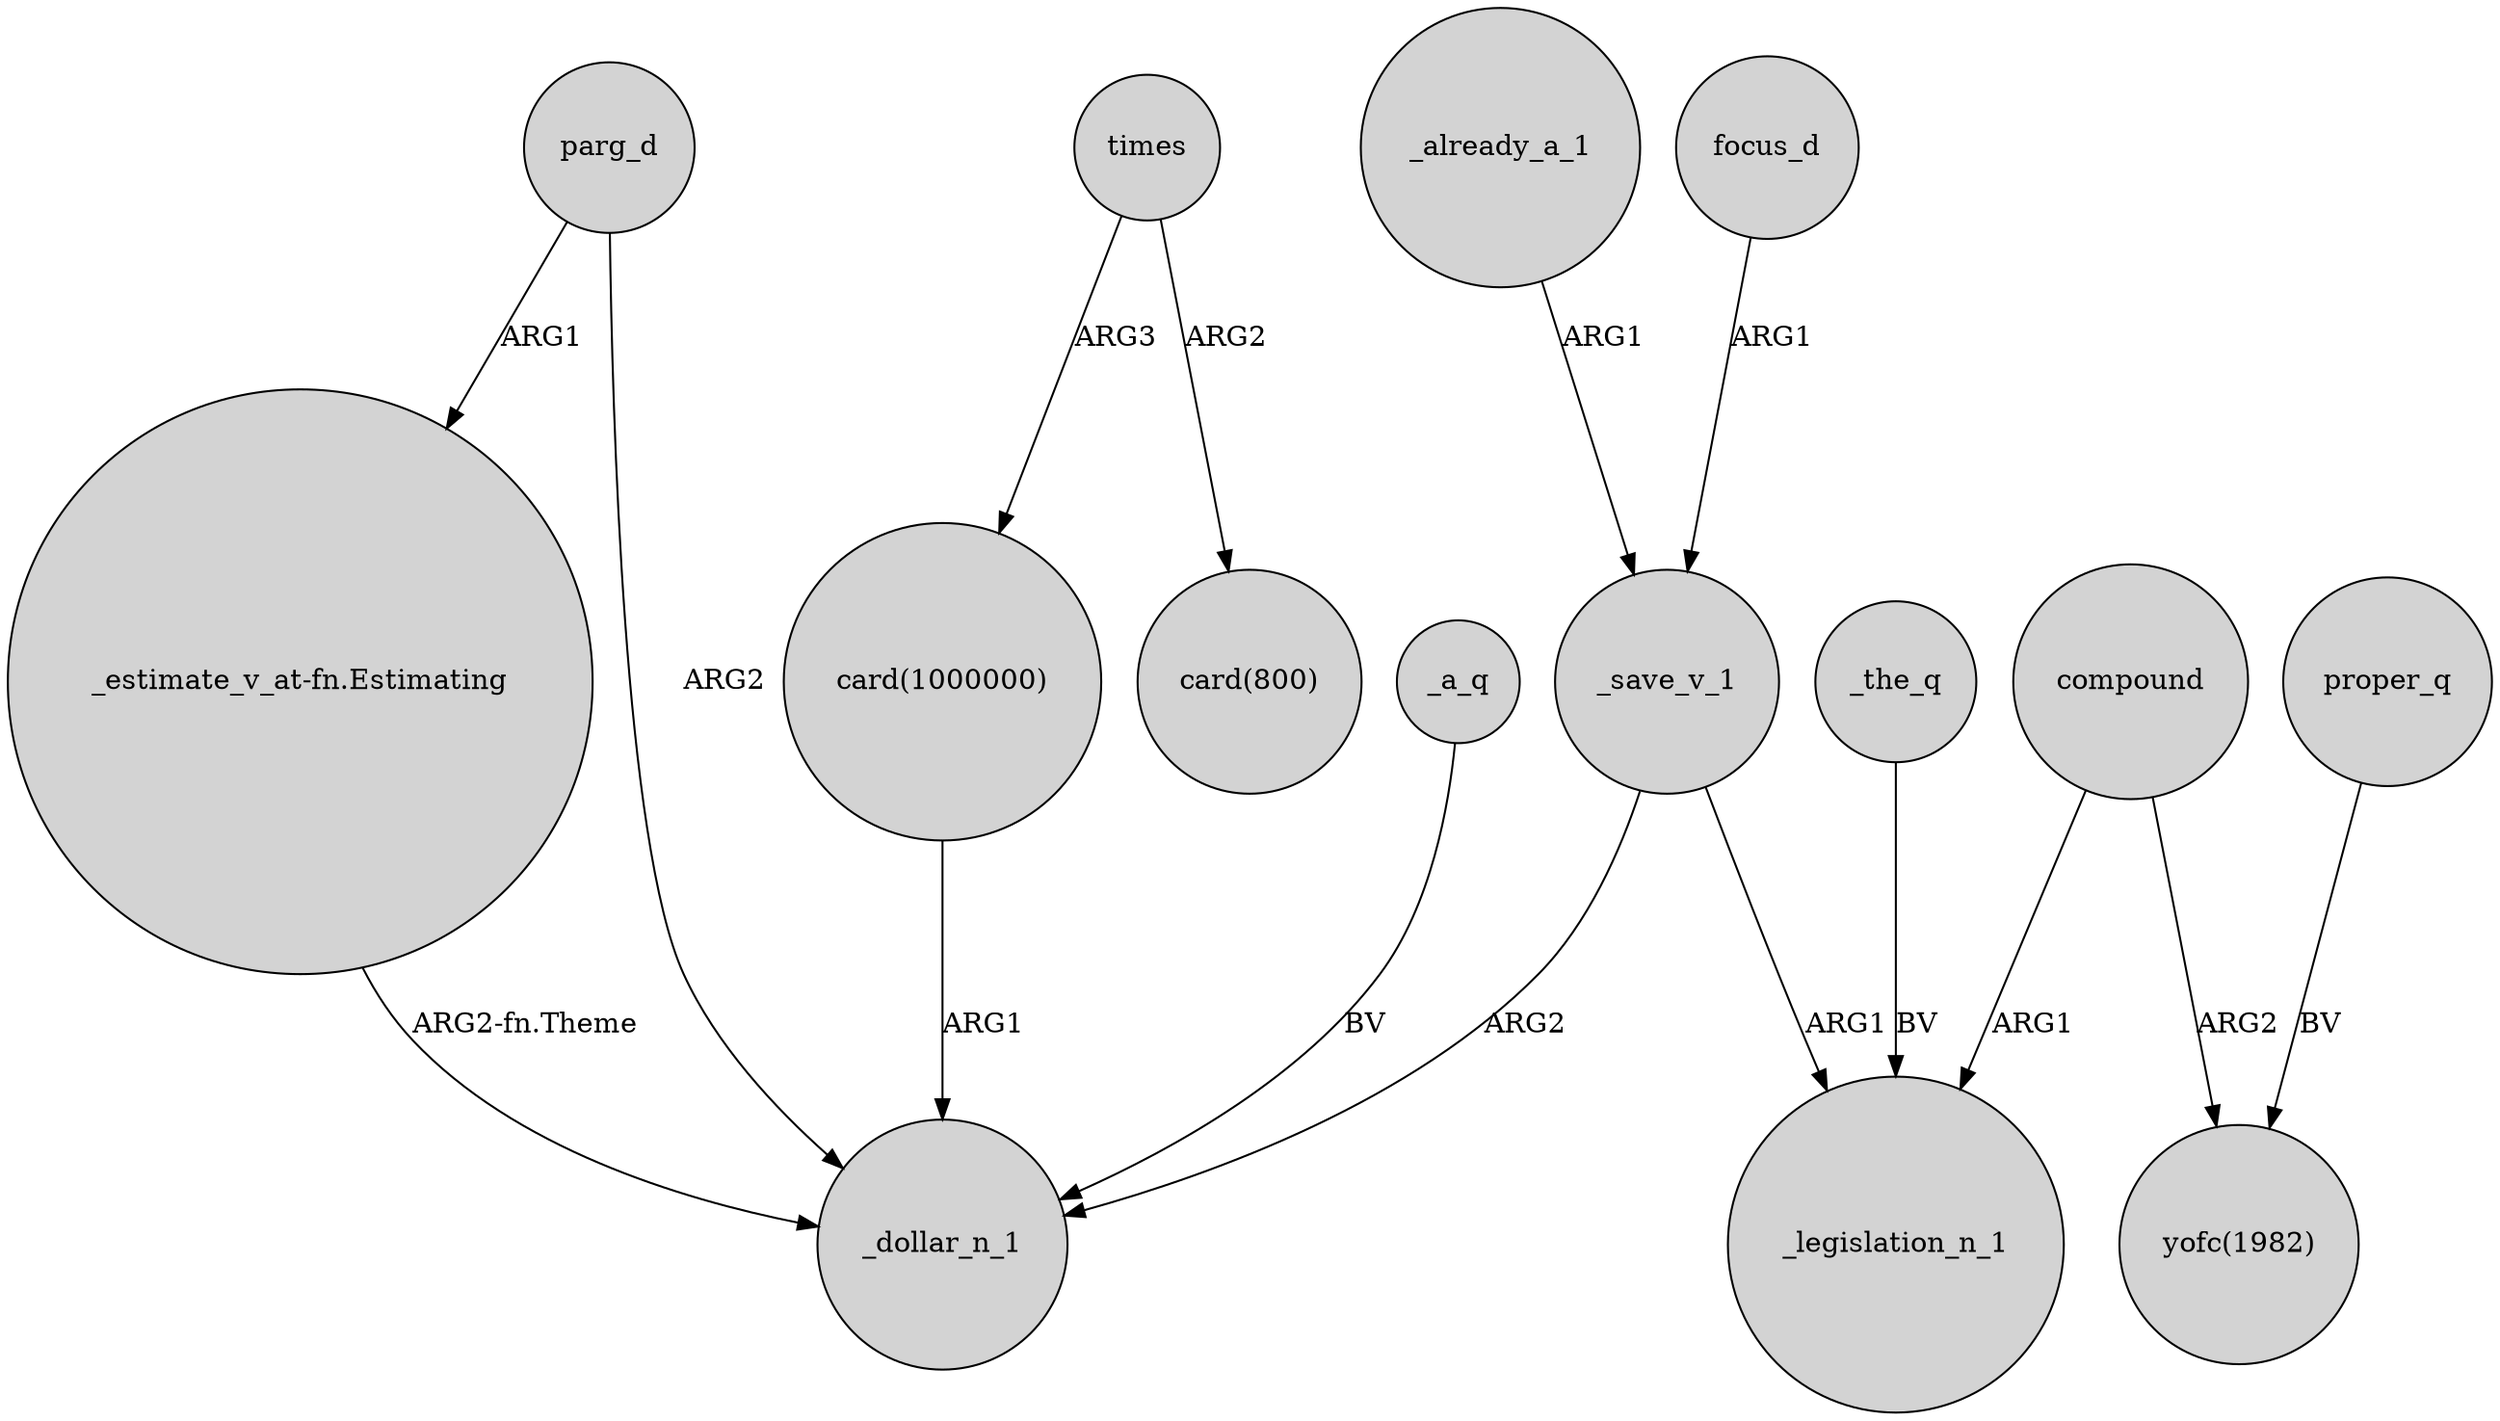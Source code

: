 digraph {
	node [shape=circle style=filled]
	parg_d -> "_estimate_v_at-fn.Estimating" [label=ARG1]
	proper_q -> "yofc(1982)" [label=BV]
	_save_v_1 -> _legislation_n_1 [label=ARG1]
	parg_d -> _dollar_n_1 [label=ARG2]
	"card(1000000)" -> _dollar_n_1 [label=ARG1]
	_save_v_1 -> _dollar_n_1 [label=ARG2]
	times -> "card(1000000)" [label=ARG3]
	_already_a_1 -> _save_v_1 [label=ARG1]
	_the_q -> _legislation_n_1 [label=BV]
	"_estimate_v_at-fn.Estimating" -> _dollar_n_1 [label="ARG2-fn.Theme"]
	times -> "card(800)" [label=ARG2]
	_a_q -> _dollar_n_1 [label=BV]
	focus_d -> _save_v_1 [label=ARG1]
	compound -> "yofc(1982)" [label=ARG2]
	compound -> _legislation_n_1 [label=ARG1]
}
